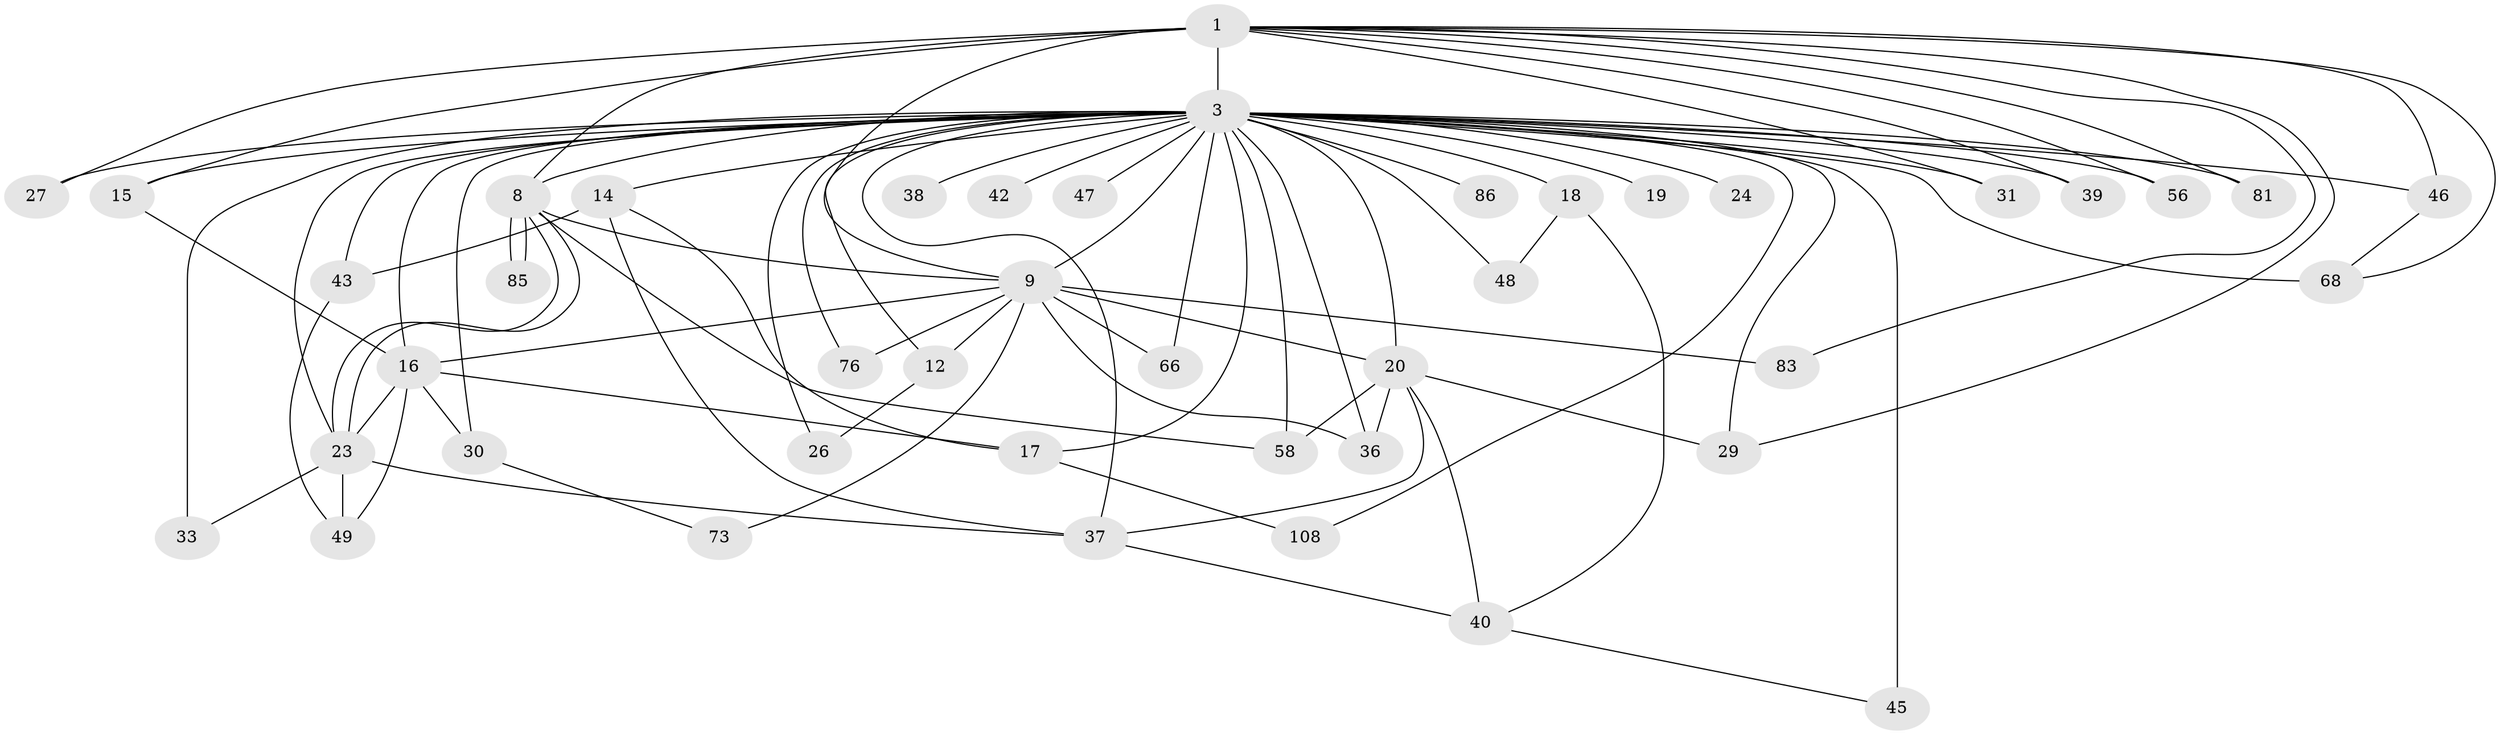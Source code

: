 // original degree distribution, {18: 0.018518518518518517, 14: 0.009259259259259259, 20: 0.009259259259259259, 23: 0.009259259259259259, 19: 0.009259259259259259, 27: 0.009259259259259259, 22: 0.009259259259259259, 15: 0.009259259259259259, 30: 0.009259259259259259, 2: 0.5277777777777778, 3: 0.21296296296296297, 4: 0.05555555555555555, 6: 0.027777777777777776, 5: 0.05555555555555555, 7: 0.027777777777777776}
// Generated by graph-tools (version 1.1) at 2025/17/03/04/25 18:17:43]
// undirected, 43 vertices, 88 edges
graph export_dot {
graph [start="1"]
  node [color=gray90,style=filled];
  1 [super="+2+84+11"];
  3 [super="+72+4+53+44+35"];
  8;
  9;
  12;
  14 [super="+82"];
  15 [super="+55"];
  16 [super="+32"];
  17;
  18;
  19;
  20 [super="+22"];
  23 [super="+65+59"];
  24;
  26;
  27;
  29 [super="+102"];
  30 [super="+80"];
  31;
  33;
  36 [super="+74"];
  37 [super="+106+61"];
  38;
  39 [super="+52"];
  40;
  42;
  43;
  45 [super="+90+100+75"];
  46 [super="+101+54+69+77"];
  47;
  48;
  49 [super="+71"];
  56 [super="+99"];
  58 [super="+67+104+96+88"];
  66;
  68;
  73;
  76 [super="+78"];
  81;
  83;
  85;
  86;
  108;
  1 -- 3 [weight=16];
  1 -- 8 [weight=2];
  1 -- 9 [weight=2];
  1 -- 15;
  1 -- 39;
  1 -- 46;
  1 -- 68;
  1 -- 56;
  1 -- 81;
  1 -- 83;
  1 -- 27;
  1 -- 31;
  1 -- 29;
  3 -- 8 [weight=7];
  3 -- 9 [weight=7];
  3 -- 38 [weight=2];
  3 -- 46 [weight=4];
  3 -- 12;
  3 -- 14 [weight=3];
  3 -- 15 [weight=2];
  3 -- 16 [weight=2];
  3 -- 17 [weight=2];
  3 -- 18 [weight=2];
  3 -- 19 [weight=2];
  3 -- 20 [weight=4];
  3 -- 23 [weight=2];
  3 -- 24 [weight=2];
  3 -- 26;
  3 -- 27;
  3 -- 29;
  3 -- 30 [weight=3];
  3 -- 31;
  3 -- 33 [weight=2];
  3 -- 37 [weight=2];
  3 -- 39 [weight=3];
  3 -- 42;
  3 -- 43;
  3 -- 45 [weight=4];
  3 -- 47 [weight=2];
  3 -- 48;
  3 -- 56 [weight=2];
  3 -- 58 [weight=6];
  3 -- 66;
  3 -- 68 [weight=2];
  3 -- 76 [weight=2];
  3 -- 81;
  3 -- 86;
  3 -- 108;
  3 -- 36;
  8 -- 9;
  8 -- 23;
  8 -- 23;
  8 -- 85;
  8 -- 85;
  8 -- 58;
  9 -- 12;
  9 -- 16;
  9 -- 36;
  9 -- 66;
  9 -- 73;
  9 -- 83;
  9 -- 76;
  9 -- 20;
  12 -- 26;
  14 -- 17;
  14 -- 37;
  14 -- 43;
  15 -- 16;
  16 -- 49;
  16 -- 17;
  16 -- 23;
  16 -- 30;
  17 -- 108;
  18 -- 40;
  18 -- 48;
  20 -- 29;
  20 -- 58;
  20 -- 36;
  20 -- 40 [weight=2];
  20 -- 37;
  23 -- 33;
  23 -- 49;
  23 -- 37;
  30 -- 73;
  37 -- 40;
  40 -- 45;
  43 -- 49;
  46 -- 68;
}
